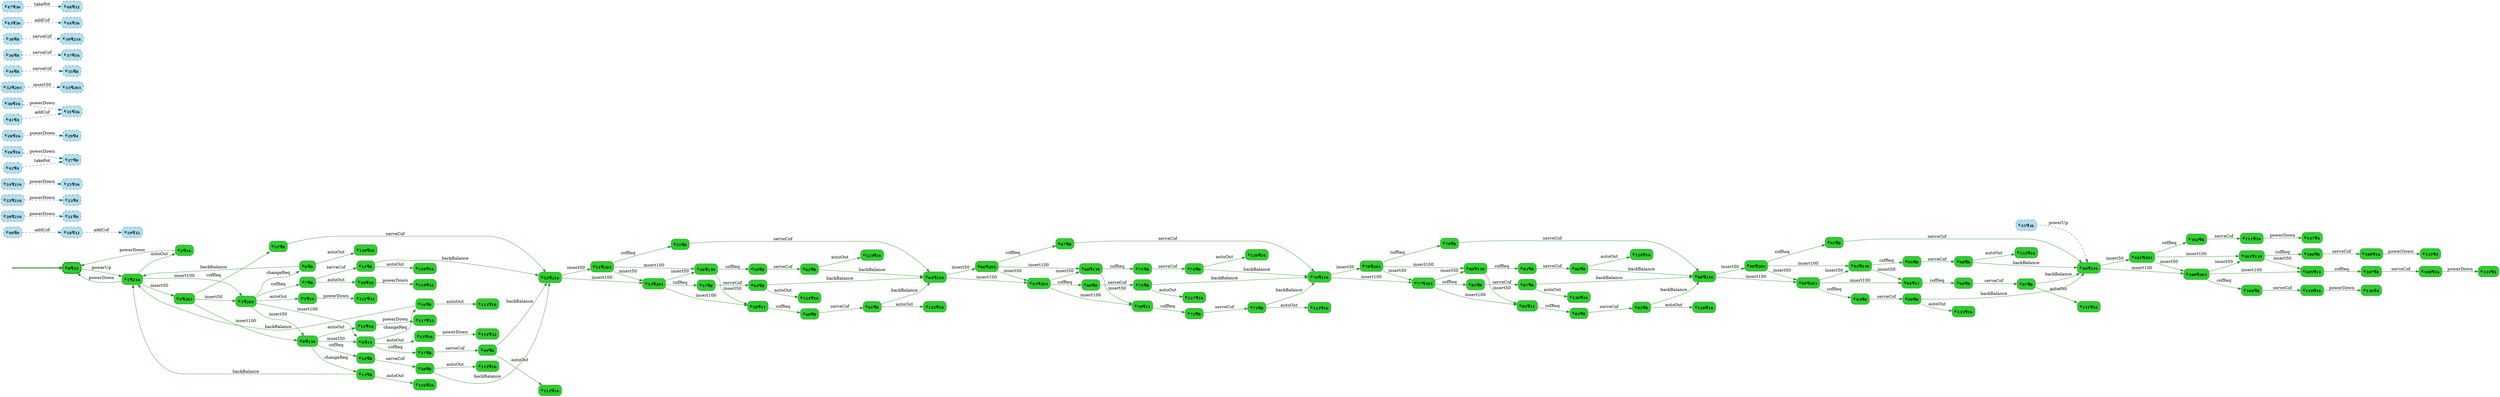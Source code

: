 digraph g {

	rankdir="LR"

	__invisible__[shape="point", color="forestgreen"]
	c0q32[label=<<b>c<sub>0</sub>q<sub>32</sub></b>>, shape="box", style="rounded, filled", fillcolor="limegreen", color="forestgreen", penwidth=3] // Initial
	c1q216[label=<<b>c<sub>1</sub>q<sub>216</sub></b>>, shape="box", style="rounded, filled", fillcolor="limegreen", color="forestgreen"]
	c2q16[label=<<b>c<sub>2</sub>q<sub>16</sub></b>>, shape="box", style="rounded, filled", fillcolor="limegreen", color="forestgreen"]
	c3q203[label=<<b>c<sub>3</sub>q<sub>203</sub></b>>, shape="box", style="rounded, filled", fillcolor="limegreen", color="forestgreen"]
	c5q16[label=<<b>c<sub>5</sub>q<sub>16</sub></b>>, shape="box", style="rounded, filled", fillcolor="limegreen", color="forestgreen"]
	c121q32[label=<<b>c<sub>121</sub>q<sub>32</sub></b>>, shape="box", style="rounded, filled", fillcolor="limegreen", color="forestgreen"]
	c6q8[label=<<b>c<sub>6</sub>q<sub>8</sub></b>>, shape="box", style="rounded, filled", fillcolor="limegreen", color="forestgreen"]
	c120q16[label=<<b>c<sub>120</sub>q<sub>16</sub></b>>, shape="box", style="rounded, filled", fillcolor="limegreen", color="forestgreen"]
	c7q8[label=<<b>c<sub>7</sub>q<sub>8</sub></b>>, shape="box", style="rounded, filled", fillcolor="limegreen", color="forestgreen"]
	c10q16[label=<<b>c<sub>10</sub>q<sub>16</sub></b>>, shape="box", style="rounded, filled", fillcolor="limegreen", color="forestgreen"]
	c119q32[label=<<b>c<sub>119</sub>q<sub>32</sub></b>>, shape="box", style="rounded, filled", fillcolor="limegreen", color="forestgreen"]
	c11q8[label=<<b>c<sub>11</sub>q<sub>8</sub></b>>, shape="box", style="rounded, filled", fillcolor="limegreen", color="forestgreen"]
	c118q16[label=<<b>c<sub>118</sub>q<sub>16</sub></b>>, shape="box", style="rounded, filled", fillcolor="limegreen", color="forestgreen"]
	c52q216[label=<<b>c<sub>52</sub>q<sub>216</sub></b>>, shape="box", style="rounded, filled", fillcolor="limegreen", color="forestgreen"]
	c53q203[label=<<b>c<sub>53</sub>q<sub>203</sub></b>>, shape="box", style="rounded, filled", fillcolor="limegreen", color="forestgreen"]
	c57q8[label=<<b>c<sub>57</sub>q<sub>8</sub></b>>, shape="box", style="rounded, filled", fillcolor="limegreen", color="forestgreen"]
	c63q8[label=<<b>c<sub>63</sub>q<sub>8</sub></b>>, shape="box", style="rounded, filled", fillcolor="limegreen", color="forestgreen"]
	c124q16[label=<<b>c<sub>124</sub>q<sub>16</sub></b>>, shape="box", style="rounded, filled", fillcolor="limegreen", color="forestgreen"]
	c64q216[label=<<b>c<sub>64</sub>q<sub>216</sub></b>>, shape="box", style="rounded, filled", fillcolor="limegreen", color="forestgreen"]
	c65q203[label=<<b>c<sub>65</sub>q<sub>203</sub></b>>, shape="box", style="rounded, filled", fillcolor="limegreen", color="forestgreen"]
	c69q8[label=<<b>c<sub>69</sub>q<sub>8</sub></b>>, shape="box", style="rounded, filled", fillcolor="limegreen", color="forestgreen"]
	c75q8[label=<<b>c<sub>75</sub>q<sub>8</sub></b>>, shape="box", style="rounded, filled", fillcolor="limegreen", color="forestgreen"]
	c127q16[label=<<b>c<sub>127</sub>q<sub>16</sub></b>>, shape="box", style="rounded, filled", fillcolor="limegreen", color="forestgreen"]
	c76q216[label=<<b>c<sub>76</sub>q<sub>216</sub></b>>, shape="box", style="rounded, filled", fillcolor="limegreen", color="forestgreen"]
	c77q203[label=<<b>c<sub>77</sub>q<sub>203</sub></b>>, shape="box", style="rounded, filled", fillcolor="limegreen", color="forestgreen"]
	c81q8[label=<<b>c<sub>81</sub>q<sub>8</sub></b>>, shape="box", style="rounded, filled", fillcolor="limegreen", color="forestgreen"]
	c87q8[label=<<b>c<sub>87</sub>q<sub>8</sub></b>>, shape="box", style="rounded, filled", fillcolor="limegreen", color="forestgreen"]
	c130q16[label=<<b>c<sub>130</sub>q<sub>16</sub></b>>, shape="box", style="rounded, filled", fillcolor="limegreen", color="forestgreen"]
	c88q216[label=<<b>c<sub>88</sub>q<sub>216</sub></b>>, shape="box", style="rounded, filled", fillcolor="limegreen", color="forestgreen"]
	c89q203[label=<<b>c<sub>89</sub>q<sub>203</sub></b>>, shape="box", style="rounded, filled", fillcolor="limegreen", color="forestgreen"]
	c93q8[label=<<b>c<sub>93</sub>q<sub>8</sub></b>>, shape="box", style="rounded, filled", fillcolor="limegreen", color="forestgreen"]
	c99q8[label=<<b>c<sub>99</sub>q<sub>8</sub></b>>, shape="box", style="rounded, filled", fillcolor="limegreen", color="forestgreen"]
	c133q16[label=<<b>c<sub>133</sub>q<sub>16</sub></b>>, shape="box", style="rounded, filled", fillcolor="limegreen", color="forestgreen"]
	c46q216[label=<<b>c<sub>46</sub>q<sub>216</sub></b>>, shape="box", style="rounded, filled", fillcolor="limegreen", color="forestgreen"]
	c100q203[label=<<b>c<sub>100</sub>q<sub>203</sub></b>>, shape="box", style="rounded, filled", fillcolor="limegreen", color="forestgreen"]
	c104q8[label=<<b>c<sub>104</sub>q<sub>8</sub></b>>, shape="box", style="rounded, filled", fillcolor="limegreen", color="forestgreen"]
	c110q16[label=<<b>c<sub>110</sub>q<sub>16</sub></b>>, shape="box", style="rounded, filled", fillcolor="limegreen", color="forestgreen"]
	c136q4[label=<<b>c<sub>136</sub>q<sub>4</sub></b>>, shape="box", style="rounded, filled", fillcolor="limegreen", color="forestgreen"]
	c105q11[label=<<b>c<sub>105</sub>q<sub>11</sub></b>>, shape="box", style="rounded, filled", fillcolor="limegreen", color="forestgreen"]
	c107q8[label=<<b>c<sub>107</sub>q<sub>8</sub></b>>, shape="box", style="rounded, filled", fillcolor="limegreen", color="forestgreen"]
	c108q16[label=<<b>c<sub>108</sub>q<sub>16</sub></b>>, shape="box", style="rounded, filled", fillcolor="limegreen", color="forestgreen"]
	c134q4[label=<<b>c<sub>134</sub>q<sub>4</sub></b>>, shape="box", style="rounded, filled", fillcolor="limegreen", color="forestgreen"]
	c103q139[label=<<b>c<sub>103</sub>q<sub>139</sub></b>>, shape="box", style="rounded, filled", fillcolor="limegreen", color="forestgreen"]
	c106q8[label=<<b>c<sub>106</sub>q<sub>8</sub></b>>, shape="box", style="rounded, filled", fillcolor="limegreen", color="forestgreen"]
	c109q16[label=<<b>c<sub>109</sub>q<sub>16</sub></b>>, shape="box", style="rounded, filled", fillcolor="limegreen", color="forestgreen"]
	c135q4[label=<<b>c<sub>135</sub>q<sub>4</sub></b>>, shape="box", style="rounded, filled", fillcolor="limegreen", color="forestgreen"]
	c101q203[label=<<b>c<sub>101</sub>q<sub>203</sub></b>>, shape="box", style="rounded, filled", fillcolor="limegreen", color="forestgreen"]
	c102q8[label=<<b>c<sub>102</sub>q<sub>8</sub></b>>, shape="box", style="rounded, filled", fillcolor="limegreen", color="forestgreen"]
	c111q16[label=<<b>c<sub>111</sub>q<sub>16</sub></b>>, shape="box", style="rounded, filled", fillcolor="limegreen", color="forestgreen"]
	c137q4[label=<<b>c<sub>137</sub>q<sub>4</sub></b>>, shape="box", style="rounded, filled", fillcolor="limegreen", color="forestgreen"]
	c94q11[label=<<b>c<sub>94</sub>q<sub>11</sub></b>>, shape="box", style="rounded, filled", fillcolor="limegreen", color="forestgreen"]
	c96q8[label=<<b>c<sub>96</sub>q<sub>8</sub></b>>, shape="box", style="rounded, filled", fillcolor="limegreen", color="forestgreen"]
	c97q8[label=<<b>c<sub>97</sub>q<sub>8</sub></b>>, shape="box", style="rounded, filled", fillcolor="limegreen", color="forestgreen"]
	c131q16[label=<<b>c<sub>131</sub>q<sub>16</sub></b>>, shape="box", style="rounded, filled", fillcolor="limegreen", color="forestgreen"]
	c92q139[label=<<b>c<sub>92</sub>q<sub>139</sub></b>>, shape="box", style="rounded, filled", fillcolor="limegreen", color="forestgreen"]
	c95q8[label=<<b>c<sub>95</sub>q<sub>8</sub></b>>, shape="box", style="rounded, filled", fillcolor="limegreen", color="forestgreen"]
	c98q8[label=<<b>c<sub>98</sub>q<sub>8</sub></b>>, shape="box", style="rounded, filled", fillcolor="limegreen", color="forestgreen"]
	c132q16[label=<<b>c<sub>132</sub>q<sub>16</sub></b>>, shape="box", style="rounded, filled", fillcolor="limegreen", color="forestgreen"]
	c90q203[label=<<b>c<sub>90</sub>q<sub>203</sub></b>>, shape="box", style="rounded, filled", fillcolor="limegreen", color="forestgreen"]
	c91q8[label=<<b>c<sub>91</sub>q<sub>8</sub></b>>, shape="box", style="rounded, filled", fillcolor="limegreen", color="forestgreen"]
	c82q11[label=<<b>c<sub>82</sub>q<sub>11</sub></b>>, shape="box", style="rounded, filled", fillcolor="limegreen", color="forestgreen"]
	c84q8[label=<<b>c<sub>84</sub>q<sub>8</sub></b>>, shape="box", style="rounded, filled", fillcolor="limegreen", color="forestgreen"]
	c85q8[label=<<b>c<sub>85</sub>q<sub>8</sub></b>>, shape="box", style="rounded, filled", fillcolor="limegreen", color="forestgreen"]
	c128q16[label=<<b>c<sub>128</sub>q<sub>16</sub></b>>, shape="box", style="rounded, filled", fillcolor="limegreen", color="forestgreen"]
	c80q139[label=<<b>c<sub>80</sub>q<sub>139</sub></b>>, shape="box", style="rounded, filled", fillcolor="limegreen", color="forestgreen"]
	c83q8[label=<<b>c<sub>83</sub>q<sub>8</sub></b>>, shape="box", style="rounded, filled", fillcolor="limegreen", color="forestgreen"]
	c86q8[label=<<b>c<sub>86</sub>q<sub>8</sub></b>>, shape="box", style="rounded, filled", fillcolor="limegreen", color="forestgreen"]
	c129q16[label=<<b>c<sub>129</sub>q<sub>16</sub></b>>, shape="box", style="rounded, filled", fillcolor="limegreen", color="forestgreen"]
	c78q203[label=<<b>c<sub>78</sub>q<sub>203</sub></b>>, shape="box", style="rounded, filled", fillcolor="limegreen", color="forestgreen"]
	c79q8[label=<<b>c<sub>79</sub>q<sub>8</sub></b>>, shape="box", style="rounded, filled", fillcolor="limegreen", color="forestgreen"]
	c70q11[label=<<b>c<sub>70</sub>q<sub>11</sub></b>>, shape="box", style="rounded, filled", fillcolor="limegreen", color="forestgreen"]
	c72q8[label=<<b>c<sub>72</sub>q<sub>8</sub></b>>, shape="box", style="rounded, filled", fillcolor="limegreen", color="forestgreen"]
	c73q8[label=<<b>c<sub>73</sub>q<sub>8</sub></b>>, shape="box", style="rounded, filled", fillcolor="limegreen", color="forestgreen"]
	c125q16[label=<<b>c<sub>125</sub>q<sub>16</sub></b>>, shape="box", style="rounded, filled", fillcolor="limegreen", color="forestgreen"]
	c68q139[label=<<b>c<sub>68</sub>q<sub>139</sub></b>>, shape="box", style="rounded, filled", fillcolor="limegreen", color="forestgreen"]
	c71q8[label=<<b>c<sub>71</sub>q<sub>8</sub></b>>, shape="box", style="rounded, filled", fillcolor="limegreen", color="forestgreen"]
	c74q8[label=<<b>c<sub>74</sub>q<sub>8</sub></b>>, shape="box", style="rounded, filled", fillcolor="limegreen", color="forestgreen"]
	c126q16[label=<<b>c<sub>126</sub>q<sub>16</sub></b>>, shape="box", style="rounded, filled", fillcolor="limegreen", color="forestgreen"]
	c66q203[label=<<b>c<sub>66</sub>q<sub>203</sub></b>>, shape="box", style="rounded, filled", fillcolor="limegreen", color="forestgreen"]
	c67q8[label=<<b>c<sub>67</sub>q<sub>8</sub></b>>, shape="box", style="rounded, filled", fillcolor="limegreen", color="forestgreen"]
	c58q11[label=<<b>c<sub>58</sub>q<sub>11</sub></b>>, shape="box", style="rounded, filled", fillcolor="limegreen", color="forestgreen"]
	c60q8[label=<<b>c<sub>60</sub>q<sub>8</sub></b>>, shape="box", style="rounded, filled", fillcolor="limegreen", color="forestgreen"]
	c61q8[label=<<b>c<sub>61</sub>q<sub>8</sub></b>>, shape="box", style="rounded, filled", fillcolor="limegreen", color="forestgreen"]
	c122q16[label=<<b>c<sub>122</sub>q<sub>16</sub></b>>, shape="box", style="rounded, filled", fillcolor="limegreen", color="forestgreen"]
	c56q139[label=<<b>c<sub>56</sub>q<sub>139</sub></b>>, shape="box", style="rounded, filled", fillcolor="limegreen", color="forestgreen"]
	c59q8[label=<<b>c<sub>59</sub>q<sub>8</sub></b>>, shape="box", style="rounded, filled", fillcolor="limegreen", color="forestgreen"]
	c62q8[label=<<b>c<sub>62</sub>q<sub>8</sub></b>>, shape="box", style="rounded, filled", fillcolor="limegreen", color="forestgreen"]
	c123q16[label=<<b>c<sub>123</sub>q<sub>16</sub></b>>, shape="box", style="rounded, filled", fillcolor="limegreen", color="forestgreen"]
	c54q203[label=<<b>c<sub>54</sub>q<sub>203</sub></b>>, shape="box", style="rounded, filled", fillcolor="limegreen", color="forestgreen"]
	c55q8[label=<<b>c<sub>55</sub>q<sub>8</sub></b>>, shape="box", style="rounded, filled", fillcolor="limegreen", color="forestgreen"]
	c9q11[label=<<b>c<sub>9</sub>q<sub>11</sub></b>>, shape="box", style="rounded, filled", fillcolor="limegreen", color="forestgreen"]
	c15q16[label=<<b>c<sub>15</sub>q<sub>16</sub></b>>, shape="box", style="rounded, filled", fillcolor="limegreen", color="forestgreen"]
	c114q32[label=<<b>c<sub>114</sub>q<sub>32</sub></b>>, shape="box", style="rounded, filled", fillcolor="limegreen", color="forestgreen"]
	c16q8[label=<<b>c<sub>16</sub>q<sub>8</sub></b>>, shape="box", style="rounded, filled", fillcolor="limegreen", color="forestgreen"]
	c113q16[label=<<b>c<sub>113</sub>q<sub>16</sub></b>>, shape="box", style="rounded, filled", fillcolor="limegreen", color="forestgreen"]
	c17q8[label=<<b>c<sub>17</sub>q<sub>8</sub></b>>, shape="box", style="rounded, filled", fillcolor="limegreen", color="forestgreen"]
	c49q8[label=<<b>c<sub>49</sub>q<sub>8</sub></b>>, shape="box", style="rounded, filled", fillcolor="limegreen", color="forestgreen"]
	c112q16[label=<<b>c<sub>112</sub>q<sub>16</sub></b>>, shape="box", style="rounded, filled", fillcolor="limegreen", color="forestgreen"]
	c8q139[label=<<b>c<sub>8</sub>q<sub>139</sub></b>>, shape="box", style="rounded, filled", fillcolor="limegreen", color="forestgreen"]
	c12q16[label=<<b>c<sub>12</sub>q<sub>16</sub></b>>, shape="box", style="rounded, filled", fillcolor="limegreen", color="forestgreen"]
	c117q32[label=<<b>c<sub>117</sub>q<sub>32</sub></b>>, shape="box", style="rounded, filled", fillcolor="limegreen", color="forestgreen"]
	c13q8[label=<<b>c<sub>13</sub>q<sub>8</sub></b>>, shape="box", style="rounded, filled", fillcolor="limegreen", color="forestgreen"]
	c116q16[label=<<b>c<sub>116</sub>q<sub>16</sub></b>>, shape="box", style="rounded, filled", fillcolor="limegreen", color="forestgreen"]
	c14q8[label=<<b>c<sub>14</sub>q<sub>8</sub></b>>, shape="box", style="rounded, filled", fillcolor="limegreen", color="forestgreen"]
	c50q8[label=<<b>c<sub>50</sub>q<sub>8</sub></b>>, shape="box", style="rounded, filled", fillcolor="limegreen", color="forestgreen"]
	c115q16[label=<<b>c<sub>115</sub>q<sub>16</sub></b>>, shape="box", style="rounded, filled", fillcolor="limegreen", color="forestgreen"]
	c4q203[label=<<b>c<sub>4</sub>q<sub>203</sub></b>>, shape="box", style="rounded, filled", fillcolor="limegreen", color="forestgreen"]
	c51q8[label=<<b>c<sub>51</sub>q<sub>8</sub></b>>, shape="box", style="rounded, filled", fillcolor="limegreen", color="forestgreen"]
	c18q32[label=<<b>c<sub>18</sub>q<sub>32</sub></b>>, shape="box", style="rounded, filled, dashed", fillcolor="lightblue2", color="deepskyblue4"]
	c19q32[label=<<b>c<sub>19</sub>q<sub>32</sub></b>>, shape="box", style="rounded, filled, dashed", fillcolor="lightblue2", color="deepskyblue4"]
	c20q216[label=<<b>c<sub>20</sub>q<sub>216</sub></b>>, shape="box", style="rounded, filled, dashed", fillcolor="lightblue2", color="deepskyblue4"]
	c21q0[label=<<b>c<sub>21</sub>q<sub>0</sub></b>>, shape="box", style="rounded, filled, dashed", fillcolor="lightblue2", color="deepskyblue4"]
	c22q216[label=<<b>c<sub>22</sub>q<sub>216</sub></b>>, shape="box", style="rounded, filled, dashed", fillcolor="lightblue2", color="deepskyblue4"]
	c23q4[label=<<b>c<sub>23</sub>q<sub>4</sub></b>>, shape="box", style="rounded, filled, dashed", fillcolor="lightblue2", color="deepskyblue4"]
	c24q216[label=<<b>c<sub>24</sub>q<sub>216</sub></b>>, shape="box", style="rounded, filled, dashed", fillcolor="lightblue2", color="deepskyblue4"]
	c25q36[label=<<b>c<sub>25</sub>q<sub>36</sub></b>>, shape="box", style="rounded, filled, dashed", fillcolor="lightblue2", color="deepskyblue4"]
	c26q16[label=<<b>c<sub>26</sub>q<sub>16</sub></b>>, shape="box", style="rounded, filled, dashed", fillcolor="lightblue2", color="deepskyblue4"]
	c27q0[label=<<b>c<sub>27</sub>q<sub>0</sub></b>>, shape="box", style="rounded, filled, dashed", fillcolor="lightblue2", color="deepskyblue4"]
	c28q16[label=<<b>c<sub>28</sub>q<sub>16</sub></b>>, shape="box", style="rounded, filled, dashed", fillcolor="lightblue2", color="deepskyblue4"]
	c29q4[label=<<b>c<sub>29</sub>q<sub>4</sub></b>>, shape="box", style="rounded, filled, dashed", fillcolor="lightblue2", color="deepskyblue4"]
	c30q16[label=<<b>c<sub>30</sub>q<sub>16</sub></b>>, shape="box", style="rounded, filled, dashed", fillcolor="lightblue2", color="deepskyblue4"]
	c31q36[label=<<b>c<sub>31</sub>q<sub>36</sub></b>>, shape="box", style="rounded, filled, dashed", fillcolor="lightblue2", color="deepskyblue4"]
	c32q203[label=<<b>c<sub>32</sub>q<sub>203</sub></b>>, shape="box", style="rounded, filled, dashed", fillcolor="lightblue2", color="deepskyblue4"]
	c33q203[label=<<b>c<sub>33</sub>q<sub>203</sub></b>>, shape="box", style="rounded, filled, dashed", fillcolor="lightblue2", color="deepskyblue4"]
	c34q8[label=<<b>c<sub>34</sub>q<sub>8</sub></b>>, shape="box", style="rounded, filled, dashed", fillcolor="lightblue2", color="deepskyblue4"]
	c35q8[label=<<b>c<sub>35</sub>q<sub>8</sub></b>>, shape="box", style="rounded, filled, dashed", fillcolor="lightblue2", color="deepskyblue4"]
	c36q8[label=<<b>c<sub>36</sub>q<sub>8</sub></b>>, shape="box", style="rounded, filled, dashed", fillcolor="lightblue2", color="deepskyblue4"]
	c37q16[label=<<b>c<sub>37</sub>q<sub>16</sub></b>>, shape="box", style="rounded, filled, dashed", fillcolor="lightblue2", color="deepskyblue4"]
	c38q8[label=<<b>c<sub>38</sub>q<sub>8</sub></b>>, shape="box", style="rounded, filled, dashed", fillcolor="lightblue2", color="deepskyblue4"]
	c39q216[label=<<b>c<sub>39</sub>q<sub>216</sub></b>>, shape="box", style="rounded, filled, dashed", fillcolor="lightblue2", color="deepskyblue4"]
	c40q0[label=<<b>c<sub>40</sub>q<sub>0</sub></b>>, shape="box", style="rounded, filled, dashed", fillcolor="lightblue2", color="deepskyblue4"]
	c41q4[label=<<b>c<sub>41</sub>q<sub>4</sub></b>>, shape="box", style="rounded, filled, dashed", fillcolor="lightblue2", color="deepskyblue4"]
	c42q4[label=<<b>c<sub>42</sub>q<sub>4</sub></b>>, shape="box", style="rounded, filled, dashed", fillcolor="lightblue2", color="deepskyblue4"]
	c43q36[label=<<b>c<sub>43</sub>q<sub>36</sub></b>>, shape="box", style="rounded, filled, dashed", fillcolor="lightblue2", color="deepskyblue4"]
	c44q36[label=<<b>c<sub>44</sub>q<sub>36</sub></b>>, shape="box", style="rounded, filled, dashed", fillcolor="lightblue2", color="deepskyblue4"]
	c45q36[label=<<b>c<sub>45</sub>q<sub>36</sub></b>>, shape="box", style="rounded, filled, dashed", fillcolor="lightblue2", color="deepskyblue4"]
	c47q36[label=<<b>c<sub>47</sub>q<sub>36</sub></b>>, shape="box", style="rounded, filled, dashed", fillcolor="lightblue2", color="deepskyblue4"]
	c48q32[label=<<b>c<sub>48</sub>q<sub>32</sub></b>>, shape="box", style="rounded, filled, dashed", fillcolor="lightblue2", color="deepskyblue4"]

	__invisible__ -> c0q32[penwidth=3, color="forestgreen"]
	c0q32 -> c1q216[label=<powerUp>, color="forestgreen"]
	c1q216 -> c2q16[label=<autoOut>, color="forestgreen"]
	c2q16 -> c0q32[label=<powerDown>, color="forestgreen"]
	c1q216 -> c3q203[label=<insert100>, color="forestgreen"]
	c3q203 -> c5q16[label=<autoOut>, color="forestgreen"]
	c5q16 -> c121q32[label=<powerDown>, color="forestgreen"]
	c3q203 -> c6q8[label=<changeReq>, color="forestgreen"]
	c6q8 -> c1q216[label=<backBalance>, color="forestgreen"]
	c6q8 -> c120q16[label=<autoOut>, color="forestgreen"]
	c3q203 -> c7q8[label=<cofReq>, color="forestgreen"]
	c7q8 -> c10q16[label=<autoOut>, color="forestgreen"]
	c10q16 -> c119q32[label=<powerDown>, color="forestgreen"]
	c7q8 -> c11q8[label=<serveCof>, color="forestgreen"]
	c11q8 -> c118q16[label=<autoOut>, color="forestgreen"]
	c11q8 -> c52q216[label=<backBalance>, color="forestgreen"]
	c52q216 -> c53q203[label=<insert100>, color="forestgreen"]
	c53q203 -> c57q8[label=<cofReq>, color="forestgreen"]
	c57q8 -> c63q8[label=<serveCof>, color="forestgreen"]
	c63q8 -> c124q16[label=<autoOut>, color="forestgreen"]
	c63q8 -> c64q216[label=<backBalance>, color="forestgreen"]
	c64q216 -> c65q203[label=<insert100>, color="forestgreen"]
	c65q203 -> c69q8[label=<cofReq>, color="forestgreen"]
	c69q8 -> c75q8[label=<serveCof>, color="forestgreen"]
	c75q8 -> c127q16[label=<autoOut>, color="forestgreen"]
	c75q8 -> c76q216[label=<backBalance>, color="forestgreen"]
	c76q216 -> c77q203[label=<insert100>, color="forestgreen"]
	c77q203 -> c81q8[label=<cofReq>, color="forestgreen"]
	c81q8 -> c87q8[label=<serveCof>, color="forestgreen"]
	c87q8 -> c130q16[label=<autoOut>, color="forestgreen"]
	c87q8 -> c88q216[label=<backBalance>, color="forestgreen"]
	c88q216 -> c89q203[label=<insert100>, color="forestgreen"]
	c89q203 -> c93q8[label=<cofReq>, color="forestgreen"]
	c93q8 -> c99q8[label=<serveCof>, color="forestgreen"]
	c99q8 -> c133q16[label=<autoOut>, color="forestgreen"]
	c99q8 -> c46q216[label=<backBalance>, color="forestgreen"]
	c46q216 -> c100q203[label=<insert100>, color="forestgreen"]
	c100q203 -> c104q8[label=<cofReq>, color="forestgreen"]
	c104q8 -> c110q16[label=<serveCof>, color="forestgreen"]
	c110q16 -> c136q4[label=<powerDown>, color="forestgreen"]
	c100q203 -> c105q11[label=<insert100>, color="forestgreen"]
	c105q11 -> c107q8[label=<cofReq>, color="forestgreen"]
	c107q8 -> c108q16[label=<serveCof>, color="forestgreen"]
	c108q16 -> c134q4[label=<powerDown>, color="forestgreen"]
	c100q203 -> c103q139[label=<insert50>, color="forestgreen"]
	c103q139 -> c106q8[label=<cofReq>, color="forestgreen"]
	c106q8 -> c109q16[label=<serveCof>, color="forestgreen"]
	c109q16 -> c135q4[label=<powerDown>, color="forestgreen"]
	c103q139 -> c105q11[label=<insert50>, color="forestgreen"]
	c46q216 -> c101q203[label=<insert50>, color="forestgreen"]
	c101q203 -> c102q8[label=<cofReq>, color="forestgreen"]
	c102q8 -> c111q16[label=<serveCof>, color="forestgreen"]
	c111q16 -> c137q4[label=<powerDown>, color="forestgreen"]
	c101q203 -> c103q139[label=<insert100>, color="forestgreen"]
	c101q203 -> c100q203[label=<insert50>, color="forestgreen"]
	c89q203 -> c94q11[label=<insert100>, color="forestgreen"]
	c94q11 -> c96q8[label=<cofReq>, color="forestgreen"]
	c96q8 -> c97q8[label=<serveCof>, color="forestgreen"]
	c97q8 -> c131q16[label=<autoOut>, color="forestgreen"]
	c97q8 -> c46q216[label=<backBalance>, color="forestgreen"]
	c89q203 -> c92q139[label=<insert50>, color="forestgreen"]
	c92q139 -> c95q8[label=<cofReq>, color="forestgreen"]
	c95q8 -> c98q8[label=<serveCof>, color="forestgreen"]
	c98q8 -> c132q16[label=<autoOut>, color="forestgreen"]
	c98q8 -> c46q216[label=<backBalance>, color="forestgreen"]
	c92q139 -> c94q11[label=<insert50>, color="forestgreen"]
	c88q216 -> c90q203[label=<insert50>, color="forestgreen"]
	c90q203 -> c91q8[label=<cofReq>, color="forestgreen"]
	c91q8 -> c46q216[label=<serveCof>, color="forestgreen"]
	c90q203 -> c92q139[label=<insert100>, color="forestgreen"]
	c90q203 -> c89q203[label=<insert50>, color="forestgreen"]
	c77q203 -> c82q11[label=<insert100>, color="forestgreen"]
	c82q11 -> c84q8[label=<cofReq>, color="forestgreen"]
	c84q8 -> c85q8[label=<serveCof>, color="forestgreen"]
	c85q8 -> c128q16[label=<autoOut>, color="forestgreen"]
	c85q8 -> c88q216[label=<backBalance>, color="forestgreen"]
	c77q203 -> c80q139[label=<insert50>, color="forestgreen"]
	c80q139 -> c83q8[label=<cofReq>, color="forestgreen"]
	c83q8 -> c86q8[label=<serveCof>, color="forestgreen"]
	c86q8 -> c129q16[label=<autoOut>, color="forestgreen"]
	c86q8 -> c88q216[label=<backBalance>, color="forestgreen"]
	c80q139 -> c82q11[label=<insert50>, color="forestgreen"]
	c76q216 -> c78q203[label=<insert50>, color="forestgreen"]
	c78q203 -> c79q8[label=<cofReq>, color="forestgreen"]
	c79q8 -> c88q216[label=<serveCof>, color="forestgreen"]
	c78q203 -> c80q139[label=<insert100>, color="forestgreen"]
	c78q203 -> c77q203[label=<insert50>, color="forestgreen"]
	c65q203 -> c70q11[label=<insert100>, color="forestgreen"]
	c70q11 -> c72q8[label=<cofReq>, color="forestgreen"]
	c72q8 -> c73q8[label=<serveCof>, color="forestgreen"]
	c73q8 -> c125q16[label=<autoOut>, color="forestgreen"]
	c73q8 -> c76q216[label=<backBalance>, color="forestgreen"]
	c65q203 -> c68q139[label=<insert50>, color="forestgreen"]
	c68q139 -> c71q8[label=<cofReq>, color="forestgreen"]
	c71q8 -> c74q8[label=<serveCof>, color="forestgreen"]
	c74q8 -> c126q16[label=<autoOut>, color="forestgreen"]
	c74q8 -> c76q216[label=<backBalance>, color="forestgreen"]
	c68q139 -> c70q11[label=<insert50>, color="forestgreen"]
	c64q216 -> c66q203[label=<insert50>, color="forestgreen"]
	c66q203 -> c67q8[label=<cofReq>, color="forestgreen"]
	c67q8 -> c76q216[label=<serveCof>, color="forestgreen"]
	c66q203 -> c68q139[label=<insert100>, color="forestgreen"]
	c66q203 -> c65q203[label=<insert50>, color="forestgreen"]
	c53q203 -> c58q11[label=<insert100>, color="forestgreen"]
	c58q11 -> c60q8[label=<cofReq>, color="forestgreen"]
	c60q8 -> c61q8[label=<serveCof>, color="forestgreen"]
	c61q8 -> c122q16[label=<autoOut>, color="forestgreen"]
	c61q8 -> c64q216[label=<backBalance>, color="forestgreen"]
	c53q203 -> c56q139[label=<insert50>, color="forestgreen"]
	c56q139 -> c59q8[label=<cofReq>, color="forestgreen"]
	c59q8 -> c62q8[label=<serveCof>, color="forestgreen"]
	c62q8 -> c123q16[label=<autoOut>, color="forestgreen"]
	c62q8 -> c64q216[label=<backBalance>, color="forestgreen"]
	c56q139 -> c58q11[label=<insert50>, color="forestgreen"]
	c52q216 -> c54q203[label=<insert50>, color="forestgreen"]
	c54q203 -> c55q8[label=<cofReq>, color="forestgreen"]
	c55q8 -> c64q216[label=<serveCof>, color="forestgreen"]
	c54q203 -> c56q139[label=<insert100>, color="forestgreen"]
	c54q203 -> c53q203[label=<insert50>, color="forestgreen"]
	c3q203 -> c9q11[label=<insert100>, color="forestgreen"]
	c9q11 -> c15q16[label=<autoOut>, color="forestgreen"]
	c15q16 -> c114q32[label=<powerDown>, color="forestgreen"]
	c9q11 -> c16q8[label=<changeReq>, color="forestgreen"]
	c16q8 -> c113q16[label=<autoOut>, color="forestgreen"]
	c16q8 -> c1q216[label=<backBalance>, color="forestgreen"]
	c9q11 -> c17q8[label=<cofReq>, color="forestgreen"]
	c17q8 -> c49q8[label=<serveCof>, color="forestgreen"]
	c49q8 -> c112q16[label=<autoOut>, color="forestgreen"]
	c49q8 -> c52q216[label=<backBalance>, color="forestgreen"]
	c3q203 -> c8q139[label=<insert50>, color="forestgreen"]
	c8q139 -> c12q16[label=<autoOut>, color="forestgreen"]
	c12q16 -> c117q32[label=<powerDown>, color="forestgreen"]
	c8q139 -> c13q8[label=<changeReq>, color="forestgreen"]
	c13q8 -> c116q16[label=<autoOut>, color="forestgreen"]
	c13q8 -> c1q216[label=<backBalance>, color="forestgreen"]
	c8q139 -> c14q8[label=<cofReq>, color="forestgreen"]
	c14q8 -> c50q8[label=<serveCof>, color="forestgreen"]
	c50q8 -> c115q16[label=<autoOut>, color="forestgreen"]
	c50q8 -> c52q216[label=<backBalance>, color="forestgreen"]
	c8q139 -> c9q11[label=<insert50>, color="forestgreen"]
	c1q216 -> c4q203[label=<insert50>, color="forestgreen"]
	c4q203 -> c8q139[label=<insert100>, color="forestgreen"]
	c4q203 -> c3q203[label=<insert50>, color="forestgreen"]
	c4q203 -> c51q8[label=<cofReq>, color="forestgreen"]
	c51q8 -> c52q216[label=<serveCof>, color="forestgreen"]
	c1q216 -> c0q32[label=<powerDown>, color="forestgreen"]
	c18q32 -> c19q32[label=<addCof>, color="deepskyblue4", style="dashed"]
	c20q216 -> c21q0[label=<powerDown>, color="deepskyblue4", style="dashed"]
	c22q216 -> c23q4[label=<powerDown>, color="deepskyblue4", style="dashed"]
	c24q216 -> c25q36[label=<powerDown>, color="deepskyblue4", style="dashed"]
	c26q16 -> c27q0[label=<powerDown>, color="deepskyblue4", style="dashed"]
	c28q16 -> c29q4[label=<powerDown>, color="deepskyblue4", style="dashed"]
	c30q16 -> c31q36[label=<powerDown>, color="deepskyblue4", style="dashed"]
	c32q203 -> c33q203[label=<insert50>, color="deepskyblue4", style="dashed"]
	c34q8 -> c35q8[label=<serveCof>, color="deepskyblue4", style="dashed"]
	c36q8 -> c37q16[label=<serveCof>, color="deepskyblue4", style="dashed"]
	c38q8 -> c39q216[label=<serveCof>, color="deepskyblue4", style="dashed"]
	c40q0 -> c18q32[label=<addCof>, color="deepskyblue4", style="dashed"]
	c41q4 -> c31q36[label=<addCof>, color="deepskyblue4", style="dashed"]
	c42q4 -> c27q0[label=<takePot>, color="deepskyblue4", style="dashed"]
	c43q36 -> c44q36[label=<addCof>, color="deepskyblue4", style="dashed"]
	c45q36 -> c46q216[label=<powerUp>, color="deepskyblue4", style="dashed"]
	c47q36 -> c48q32[label=<takePot>, color="deepskyblue4", style="dashed"]

}
